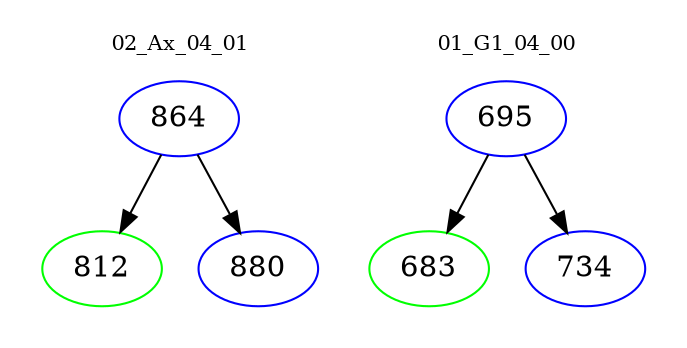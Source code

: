 digraph{
subgraph cluster_0 {
color = white
label = "02_Ax_04_01";
fontsize=10;
T0_864 [label="864", color="blue"]
T0_864 -> T0_812 [color="black"]
T0_812 [label="812", color="green"]
T0_864 -> T0_880 [color="black"]
T0_880 [label="880", color="blue"]
}
subgraph cluster_1 {
color = white
label = "01_G1_04_00";
fontsize=10;
T1_695 [label="695", color="blue"]
T1_695 -> T1_683 [color="black"]
T1_683 [label="683", color="green"]
T1_695 -> T1_734 [color="black"]
T1_734 [label="734", color="blue"]
}
}

